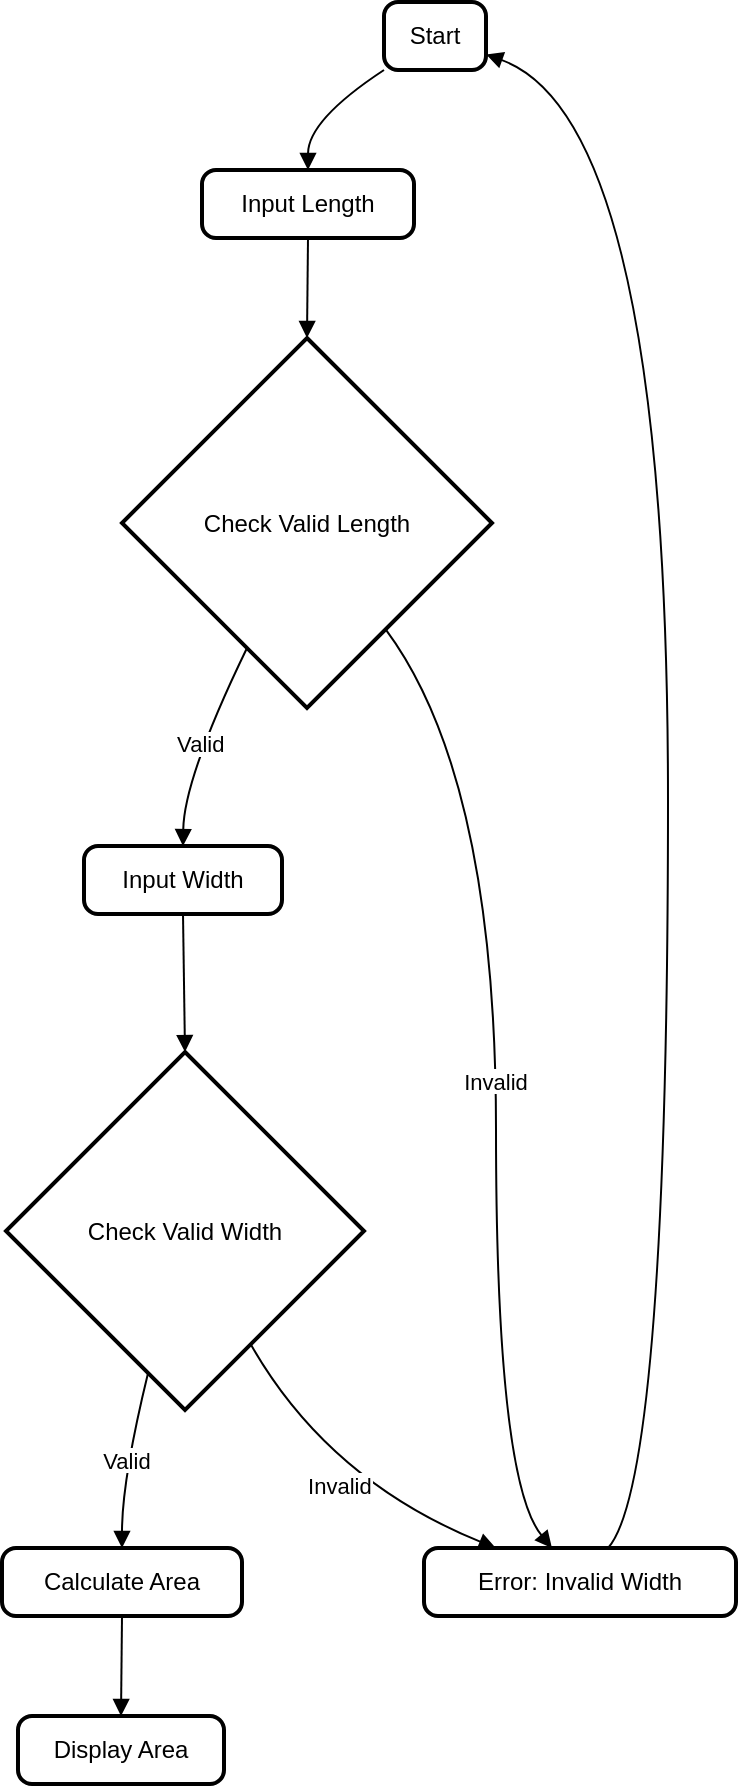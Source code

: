 <mxfile version="24.7.7">
  <diagram name="Page-1" id="JJa90Ix3O_pFfVryhMQY">
    <mxGraphModel>
      <root>
        <mxCell id="0" />
        <mxCell id="1" parent="0" />
        <mxCell id="2" value="Start" style="rounded=1;absoluteArcSize=1;arcSize=14;whiteSpace=wrap;strokeWidth=2;" vertex="1" parent="1">
          <mxGeometry x="191" width="51" height="34" as="geometry" />
        </mxCell>
        <mxCell id="3" value="Input Length" style="rounded=1;absoluteArcSize=1;arcSize=14;whiteSpace=wrap;strokeWidth=2;" vertex="1" parent="1">
          <mxGeometry x="100" y="84" width="106" height="34" as="geometry" />
        </mxCell>
        <mxCell id="4" value="Check Valid Length" style="rhombus;strokeWidth=2;whiteSpace=wrap;" vertex="1" parent="1">
          <mxGeometry x="60" y="168" width="185" height="185" as="geometry" />
        </mxCell>
        <mxCell id="5" value="Input Width" style="rounded=1;absoluteArcSize=1;arcSize=14;whiteSpace=wrap;strokeWidth=2;" vertex="1" parent="1">
          <mxGeometry x="41" y="422" width="99" height="34" as="geometry" />
        </mxCell>
        <mxCell id="6" value="Error: Invalid Width" style="rounded=1;absoluteArcSize=1;arcSize=14;whiteSpace=wrap;strokeWidth=2;" vertex="1" parent="1">
          <mxGeometry x="211" y="773" width="156" height="34" as="geometry" />
        </mxCell>
        <mxCell id="7" value="Check Valid Width" style="rhombus;strokeWidth=2;whiteSpace=wrap;" vertex="1" parent="1">
          <mxGeometry x="2" y="525" width="179" height="179" as="geometry" />
        </mxCell>
        <mxCell id="8" value="Calculate Area" style="rounded=1;absoluteArcSize=1;arcSize=14;whiteSpace=wrap;strokeWidth=2;" vertex="1" parent="1">
          <mxGeometry y="773" width="120" height="34" as="geometry" />
        </mxCell>
        <mxCell id="9" value="Display Area" style="rounded=1;absoluteArcSize=1;arcSize=14;whiteSpace=wrap;strokeWidth=2;" vertex="1" parent="1">
          <mxGeometry x="8" y="857" width="103" height="34" as="geometry" />
        </mxCell>
        <mxCell id="10" value="" style="curved=1;startArrow=none;endArrow=block;exitX=0.01;exitY=0.99;entryX=0.5;entryY=0;" edge="1" parent="1" source="2" target="3">
          <mxGeometry relative="1" as="geometry">
            <Array as="points">
              <mxPoint x="153" y="59" />
            </Array>
          </mxGeometry>
        </mxCell>
        <mxCell id="11" value="" style="curved=1;startArrow=none;endArrow=block;exitX=0.5;exitY=1;entryX=0.5;entryY=0;" edge="1" parent="1" source="3" target="4">
          <mxGeometry relative="1" as="geometry">
            <Array as="points" />
          </mxGeometry>
        </mxCell>
        <mxCell id="12" value="Valid" style="curved=1;startArrow=none;endArrow=block;exitX=0.26;exitY=1;entryX=0.5;entryY=0.01;" edge="1" parent="1" source="4" target="5">
          <mxGeometry relative="1" as="geometry">
            <Array as="points">
              <mxPoint x="91" y="388" />
            </Array>
          </mxGeometry>
        </mxCell>
        <mxCell id="13" value="Invalid" style="curved=1;startArrow=none;endArrow=block;exitX=0.87;exitY=1;entryX=0.41;entryY=0;" edge="1" parent="1" source="4" target="6">
          <mxGeometry relative="1" as="geometry">
            <Array as="points">
              <mxPoint x="247" y="388" />
              <mxPoint x="247" y="739" />
            </Array>
          </mxGeometry>
        </mxCell>
        <mxCell id="14" value="" style="curved=1;startArrow=none;endArrow=block;exitX=0.5;exitY=1.01;entryX=0.5;entryY=0;" edge="1" parent="1" source="5" target="7">
          <mxGeometry relative="1" as="geometry">
            <Array as="points" />
          </mxGeometry>
        </mxCell>
        <mxCell id="15" value="Valid" style="curved=1;startArrow=none;endArrow=block;exitX=0.37;exitY=1;entryX=0.5;entryY=0;" edge="1" parent="1" source="7" target="8">
          <mxGeometry relative="1" as="geometry">
            <Array as="points">
              <mxPoint x="60" y="739" />
            </Array>
          </mxGeometry>
        </mxCell>
        <mxCell id="16" value="Invalid" style="curved=1;startArrow=none;endArrow=block;exitX=0.79;exitY=1;entryX=0.23;entryY=0;" edge="1" parent="1" source="7" target="6">
          <mxGeometry relative="1" as="geometry">
            <Array as="points">
              <mxPoint x="163" y="739" />
            </Array>
          </mxGeometry>
        </mxCell>
        <mxCell id="17" value="" style="curved=1;startArrow=none;endArrow=block;exitX=0.5;exitY=1;entryX=0.5;entryY=0;" edge="1" parent="1" source="8" target="9">
          <mxGeometry relative="1" as="geometry">
            <Array as="points" />
          </mxGeometry>
        </mxCell>
        <mxCell id="18" value="" style="curved=1;startArrow=none;endArrow=block;exitX=0.59;exitY=0;entryX=1;entryY=0.77;" edge="1" parent="1" source="6" target="2">
          <mxGeometry relative="1" as="geometry">
            <Array as="points">
              <mxPoint x="333" y="739" />
              <mxPoint x="333" y="59" />
            </Array>
          </mxGeometry>
        </mxCell>
      </root>
    </mxGraphModel>
  </diagram>
</mxfile>
